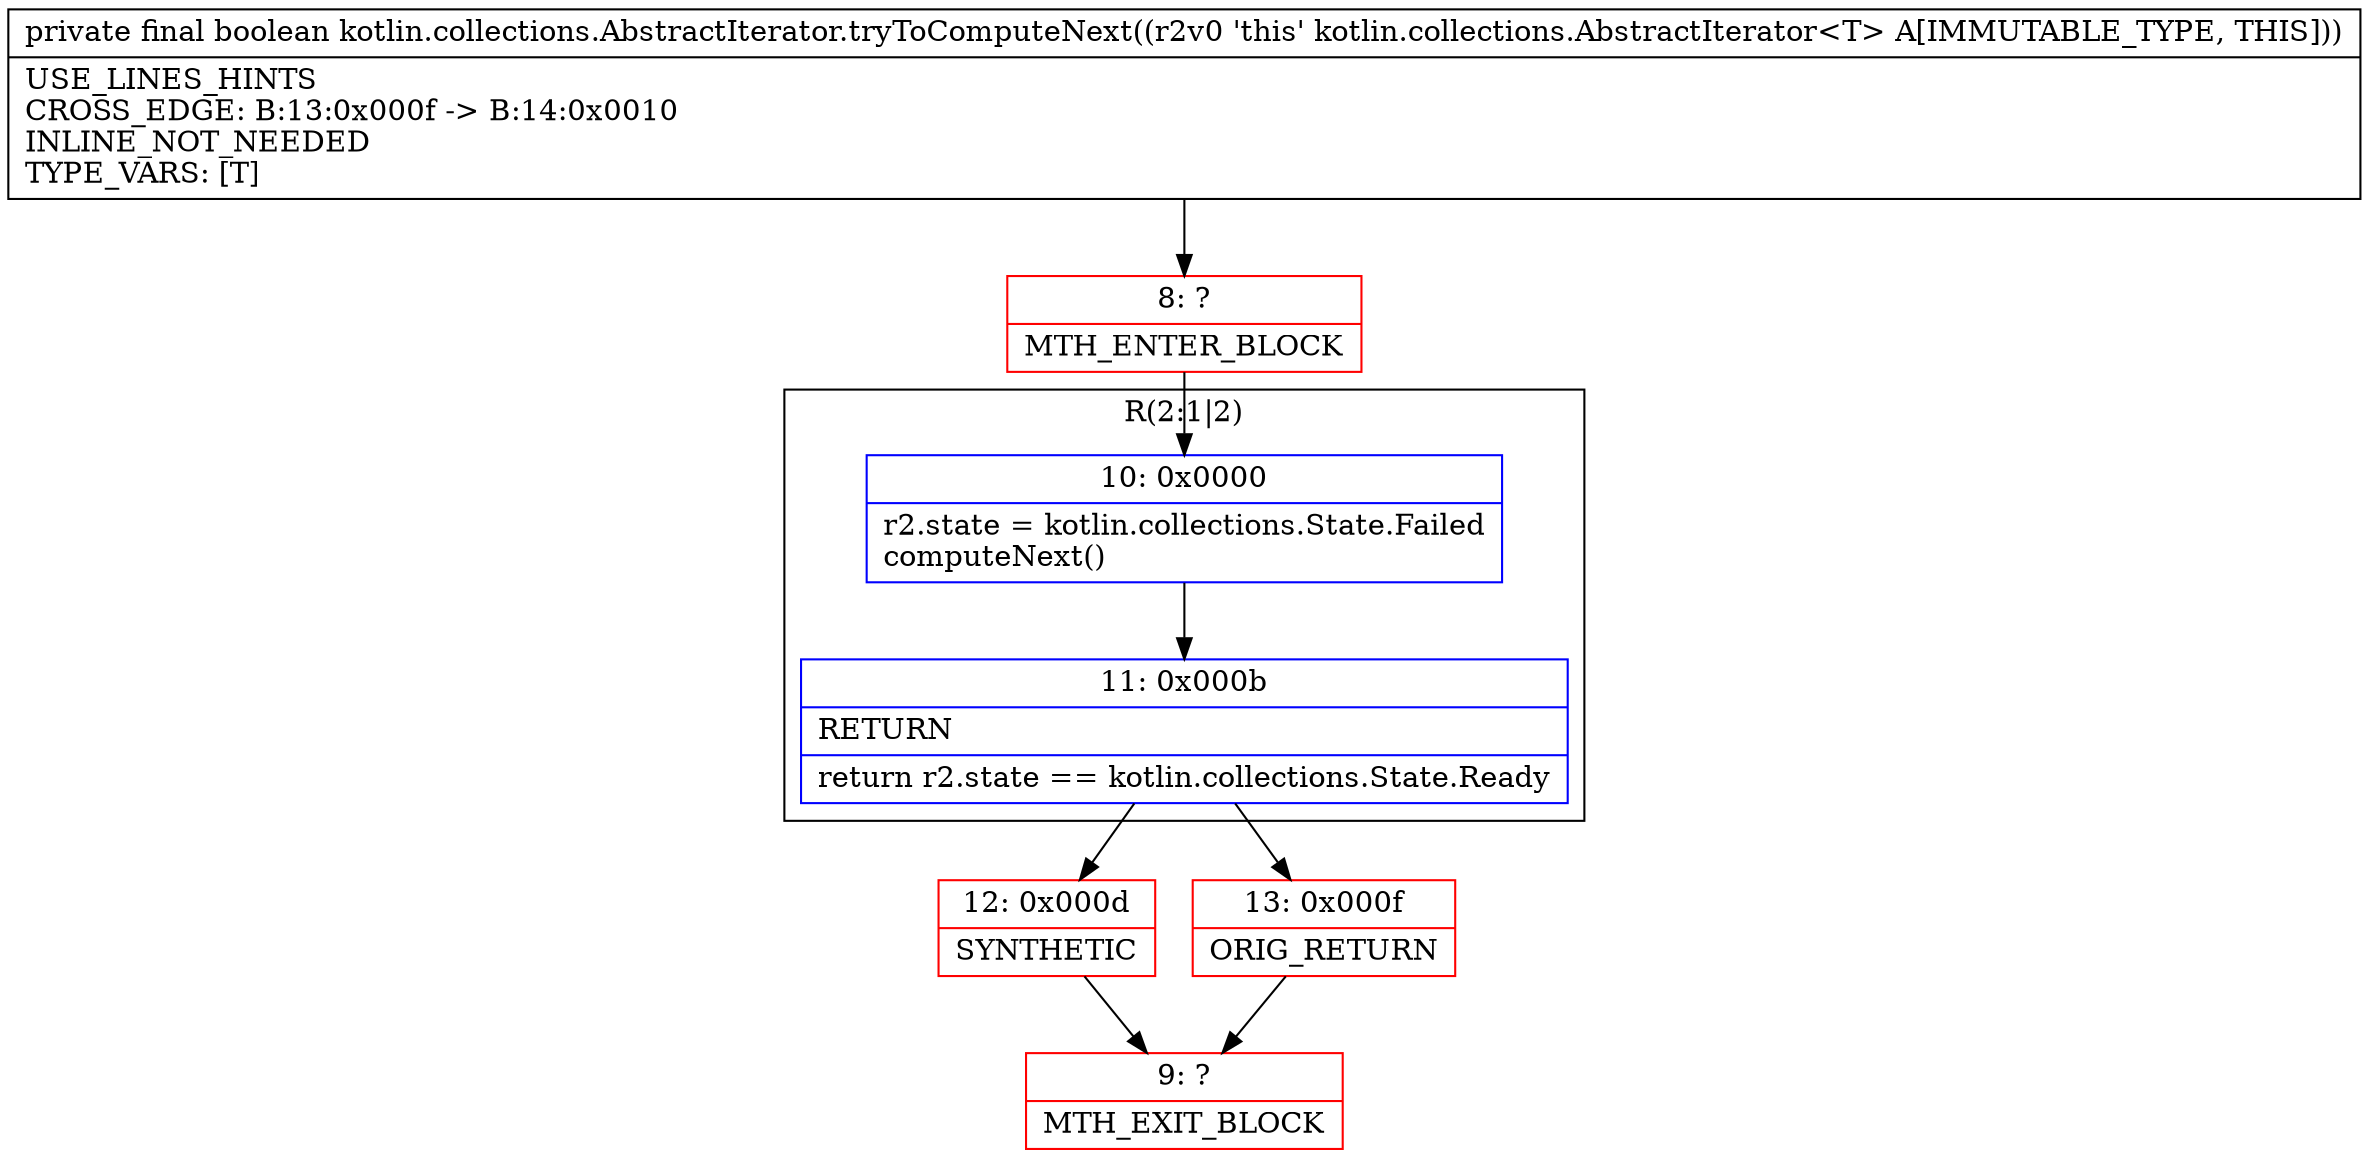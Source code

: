 digraph "CFG forkotlin.collections.AbstractIterator.tryToComputeNext()Z" {
subgraph cluster_Region_938124227 {
label = "R(2:1|2)";
node [shape=record,color=blue];
Node_10 [shape=record,label="{10\:\ 0x0000|r2.state = kotlin.collections.State.Failed\lcomputeNext()\l}"];
Node_11 [shape=record,label="{11\:\ 0x000b|RETURN\l|return r2.state == kotlin.collections.State.Ready\l}"];
}
Node_8 [shape=record,color=red,label="{8\:\ ?|MTH_ENTER_BLOCK\l}"];
Node_12 [shape=record,color=red,label="{12\:\ 0x000d|SYNTHETIC\l}"];
Node_9 [shape=record,color=red,label="{9\:\ ?|MTH_EXIT_BLOCK\l}"];
Node_13 [shape=record,color=red,label="{13\:\ 0x000f|ORIG_RETURN\l}"];
MethodNode[shape=record,label="{private final boolean kotlin.collections.AbstractIterator.tryToComputeNext((r2v0 'this' kotlin.collections.AbstractIterator\<T\> A[IMMUTABLE_TYPE, THIS]))  | USE_LINES_HINTS\lCROSS_EDGE: B:13:0x000f \-\> B:14:0x0010\lINLINE_NOT_NEEDED\lTYPE_VARS: [T]\l}"];
MethodNode -> Node_8;Node_10 -> Node_11;
Node_11 -> Node_12;
Node_11 -> Node_13;
Node_8 -> Node_10;
Node_12 -> Node_9;
Node_13 -> Node_9;
}

